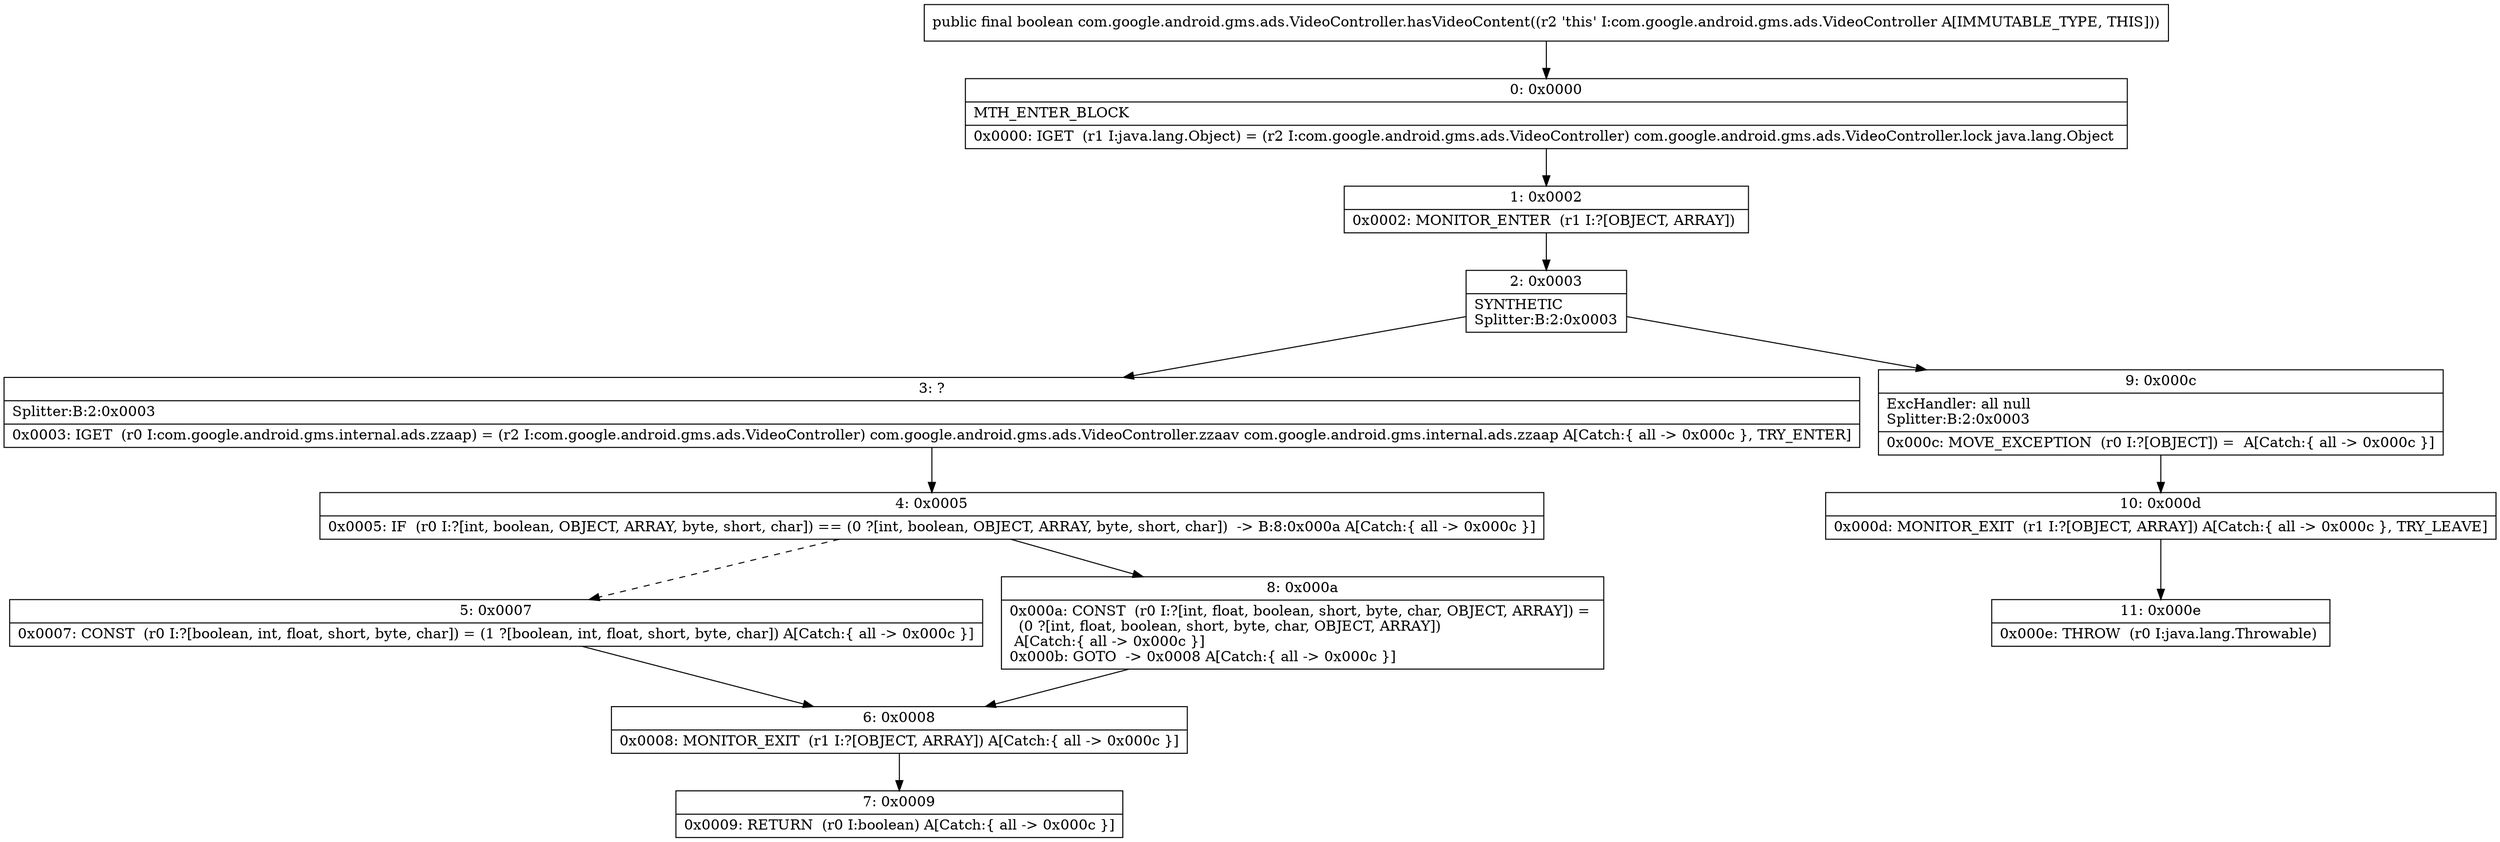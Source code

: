 digraph "CFG forcom.google.android.gms.ads.VideoController.hasVideoContent()Z" {
Node_0 [shape=record,label="{0\:\ 0x0000|MTH_ENTER_BLOCK\l|0x0000: IGET  (r1 I:java.lang.Object) = (r2 I:com.google.android.gms.ads.VideoController) com.google.android.gms.ads.VideoController.lock java.lang.Object \l}"];
Node_1 [shape=record,label="{1\:\ 0x0002|0x0002: MONITOR_ENTER  (r1 I:?[OBJECT, ARRAY]) \l}"];
Node_2 [shape=record,label="{2\:\ 0x0003|SYNTHETIC\lSplitter:B:2:0x0003\l}"];
Node_3 [shape=record,label="{3\:\ ?|Splitter:B:2:0x0003\l|0x0003: IGET  (r0 I:com.google.android.gms.internal.ads.zzaap) = (r2 I:com.google.android.gms.ads.VideoController) com.google.android.gms.ads.VideoController.zzaav com.google.android.gms.internal.ads.zzaap A[Catch:\{ all \-\> 0x000c \}, TRY_ENTER]\l}"];
Node_4 [shape=record,label="{4\:\ 0x0005|0x0005: IF  (r0 I:?[int, boolean, OBJECT, ARRAY, byte, short, char]) == (0 ?[int, boolean, OBJECT, ARRAY, byte, short, char])  \-\> B:8:0x000a A[Catch:\{ all \-\> 0x000c \}]\l}"];
Node_5 [shape=record,label="{5\:\ 0x0007|0x0007: CONST  (r0 I:?[boolean, int, float, short, byte, char]) = (1 ?[boolean, int, float, short, byte, char]) A[Catch:\{ all \-\> 0x000c \}]\l}"];
Node_6 [shape=record,label="{6\:\ 0x0008|0x0008: MONITOR_EXIT  (r1 I:?[OBJECT, ARRAY]) A[Catch:\{ all \-\> 0x000c \}]\l}"];
Node_7 [shape=record,label="{7\:\ 0x0009|0x0009: RETURN  (r0 I:boolean) A[Catch:\{ all \-\> 0x000c \}]\l}"];
Node_8 [shape=record,label="{8\:\ 0x000a|0x000a: CONST  (r0 I:?[int, float, boolean, short, byte, char, OBJECT, ARRAY]) = \l  (0 ?[int, float, boolean, short, byte, char, OBJECT, ARRAY])\l A[Catch:\{ all \-\> 0x000c \}]\l0x000b: GOTO  \-\> 0x0008 A[Catch:\{ all \-\> 0x000c \}]\l}"];
Node_9 [shape=record,label="{9\:\ 0x000c|ExcHandler: all null\lSplitter:B:2:0x0003\l|0x000c: MOVE_EXCEPTION  (r0 I:?[OBJECT]) =  A[Catch:\{ all \-\> 0x000c \}]\l}"];
Node_10 [shape=record,label="{10\:\ 0x000d|0x000d: MONITOR_EXIT  (r1 I:?[OBJECT, ARRAY]) A[Catch:\{ all \-\> 0x000c \}, TRY_LEAVE]\l}"];
Node_11 [shape=record,label="{11\:\ 0x000e|0x000e: THROW  (r0 I:java.lang.Throwable) \l}"];
MethodNode[shape=record,label="{public final boolean com.google.android.gms.ads.VideoController.hasVideoContent((r2 'this' I:com.google.android.gms.ads.VideoController A[IMMUTABLE_TYPE, THIS])) }"];
MethodNode -> Node_0;
Node_0 -> Node_1;
Node_1 -> Node_2;
Node_2 -> Node_3;
Node_2 -> Node_9;
Node_3 -> Node_4;
Node_4 -> Node_5[style=dashed];
Node_4 -> Node_8;
Node_5 -> Node_6;
Node_6 -> Node_7;
Node_8 -> Node_6;
Node_9 -> Node_10;
Node_10 -> Node_11;
}


